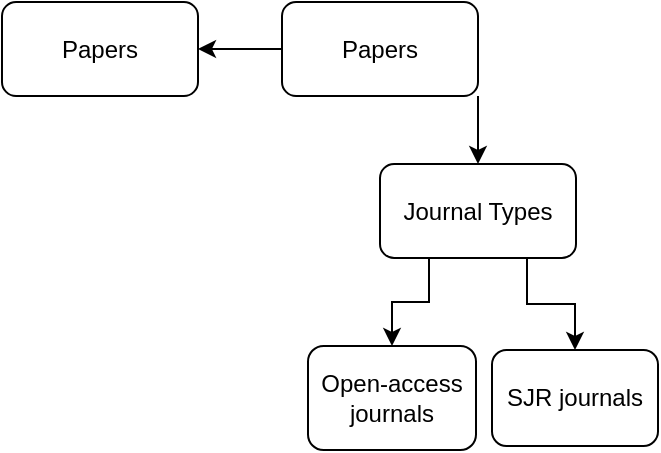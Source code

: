 <mxfile version="22.1.2" type="device">
  <diagram name="Page-1" id="e_3TfuZC88BE2x0gRFSu">
    <mxGraphModel dx="1295" dy="626" grid="0" gridSize="10" guides="1" tooltips="1" connect="1" arrows="1" fold="1" page="1" pageScale="1" pageWidth="850" pageHeight="1100" math="0" shadow="0">
      <root>
        <mxCell id="0" />
        <mxCell id="1" parent="0" />
        <mxCell id="3QjaIAm9QxaIMw03w_PY-10" value="Open-access &lt;br&gt;journals" style="rounded=1;whiteSpace=wrap;html=1;" parent="1" vertex="1">
          <mxGeometry x="384" y="429" width="84" height="52" as="geometry" />
        </mxCell>
        <mxCell id="3QjaIAm9QxaIMw03w_PY-11" value="SJR journals" style="rounded=1;whiteSpace=wrap;html=1;" parent="1" vertex="1">
          <mxGeometry x="476" y="431" width="83" height="48" as="geometry" />
        </mxCell>
        <mxCell id="3QjaIAm9QxaIMw03w_PY-13" style="edgeStyle=orthogonalEdgeStyle;rounded=0;orthogonalLoop=1;jettySize=auto;html=1;exitX=0.25;exitY=1;exitDx=0;exitDy=0;" parent="1" source="3QjaIAm9QxaIMw03w_PY-12" target="3QjaIAm9QxaIMw03w_PY-10" edge="1">
          <mxGeometry relative="1" as="geometry" />
        </mxCell>
        <mxCell id="3QjaIAm9QxaIMw03w_PY-14" style="edgeStyle=orthogonalEdgeStyle;rounded=0;orthogonalLoop=1;jettySize=auto;html=1;exitX=0.75;exitY=1;exitDx=0;exitDy=0;entryX=0.5;entryY=0;entryDx=0;entryDy=0;" parent="1" source="3QjaIAm9QxaIMw03w_PY-12" target="3QjaIAm9QxaIMw03w_PY-11" edge="1">
          <mxGeometry relative="1" as="geometry" />
        </mxCell>
        <mxCell id="3QjaIAm9QxaIMw03w_PY-12" value="Journal Types" style="rounded=1;whiteSpace=wrap;html=1;" parent="1" vertex="1">
          <mxGeometry x="420" y="338" width="98" height="47" as="geometry" />
        </mxCell>
        <mxCell id="ze_3klJemIU4LHaJgf4A-2" style="edgeStyle=orthogonalEdgeStyle;rounded=0;orthogonalLoop=1;jettySize=auto;html=1;exitX=1;exitY=1;exitDx=0;exitDy=0;" edge="1" parent="1" source="ze_3klJemIU4LHaJgf4A-1" target="3QjaIAm9QxaIMw03w_PY-12">
          <mxGeometry relative="1" as="geometry" />
        </mxCell>
        <mxCell id="ze_3klJemIU4LHaJgf4A-4" style="edgeStyle=orthogonalEdgeStyle;rounded=0;orthogonalLoop=1;jettySize=auto;html=1;exitX=0;exitY=0.5;exitDx=0;exitDy=0;" edge="1" parent="1" source="ze_3klJemIU4LHaJgf4A-1" target="ze_3klJemIU4LHaJgf4A-3">
          <mxGeometry relative="1" as="geometry" />
        </mxCell>
        <mxCell id="ze_3klJemIU4LHaJgf4A-1" value="Papers" style="rounded=1;whiteSpace=wrap;html=1;" vertex="1" parent="1">
          <mxGeometry x="371" y="257" width="98" height="47" as="geometry" />
        </mxCell>
        <mxCell id="ze_3klJemIU4LHaJgf4A-3" value="Papers" style="rounded=1;whiteSpace=wrap;html=1;" vertex="1" parent="1">
          <mxGeometry x="231" y="257" width="98" height="47" as="geometry" />
        </mxCell>
      </root>
    </mxGraphModel>
  </diagram>
</mxfile>
